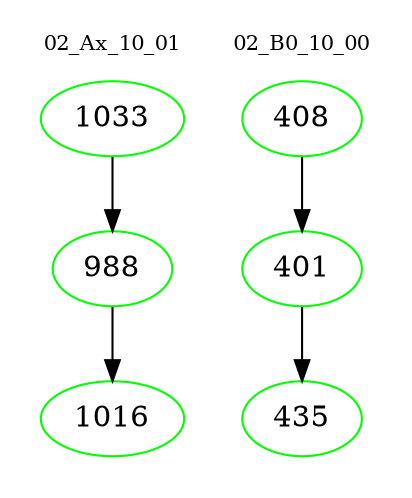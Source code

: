 digraph{
subgraph cluster_0 {
color = white
label = "02_Ax_10_01";
fontsize=10;
T0_1033 [label="1033", color="green"]
T0_1033 -> T0_988 [color="black"]
T0_988 [label="988", color="green"]
T0_988 -> T0_1016 [color="black"]
T0_1016 [label="1016", color="green"]
}
subgraph cluster_1 {
color = white
label = "02_B0_10_00";
fontsize=10;
T1_408 [label="408", color="green"]
T1_408 -> T1_401 [color="black"]
T1_401 [label="401", color="green"]
T1_401 -> T1_435 [color="black"]
T1_435 [label="435", color="green"]
}
}

